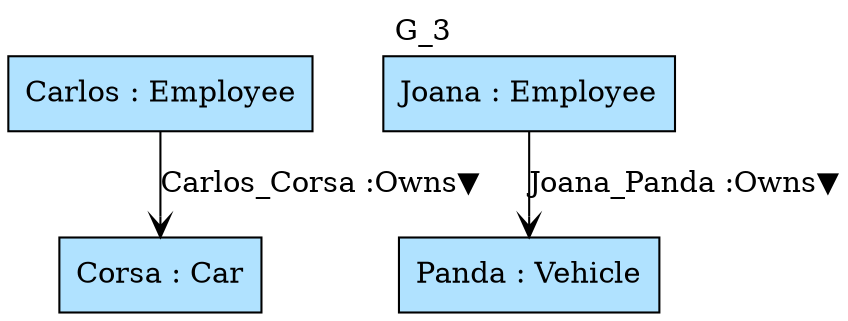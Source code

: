 digraph {graph[label=G_3,labelloc=tl,labelfontsize=12];
"Carlos"[shape=box,fillcolor=lightskyblue1,style = filled,label="Carlos : Employee"];
"Corsa"[shape=box,fillcolor=lightskyblue1,style = filled,label="Corsa : Car"];
"Joana"[shape=box,fillcolor=lightskyblue1,style = filled,label="Joana : Employee"];
"Panda"[shape=box,fillcolor=lightskyblue1,style = filled,label="Panda : Vehicle"];

"Carlos"->"Corsa"[label="Carlos_Corsa :Owns▼",arrowhead=vee];
"Joana"->"Panda"[label="Joana_Panda :Owns▼",arrowhead=vee];
}